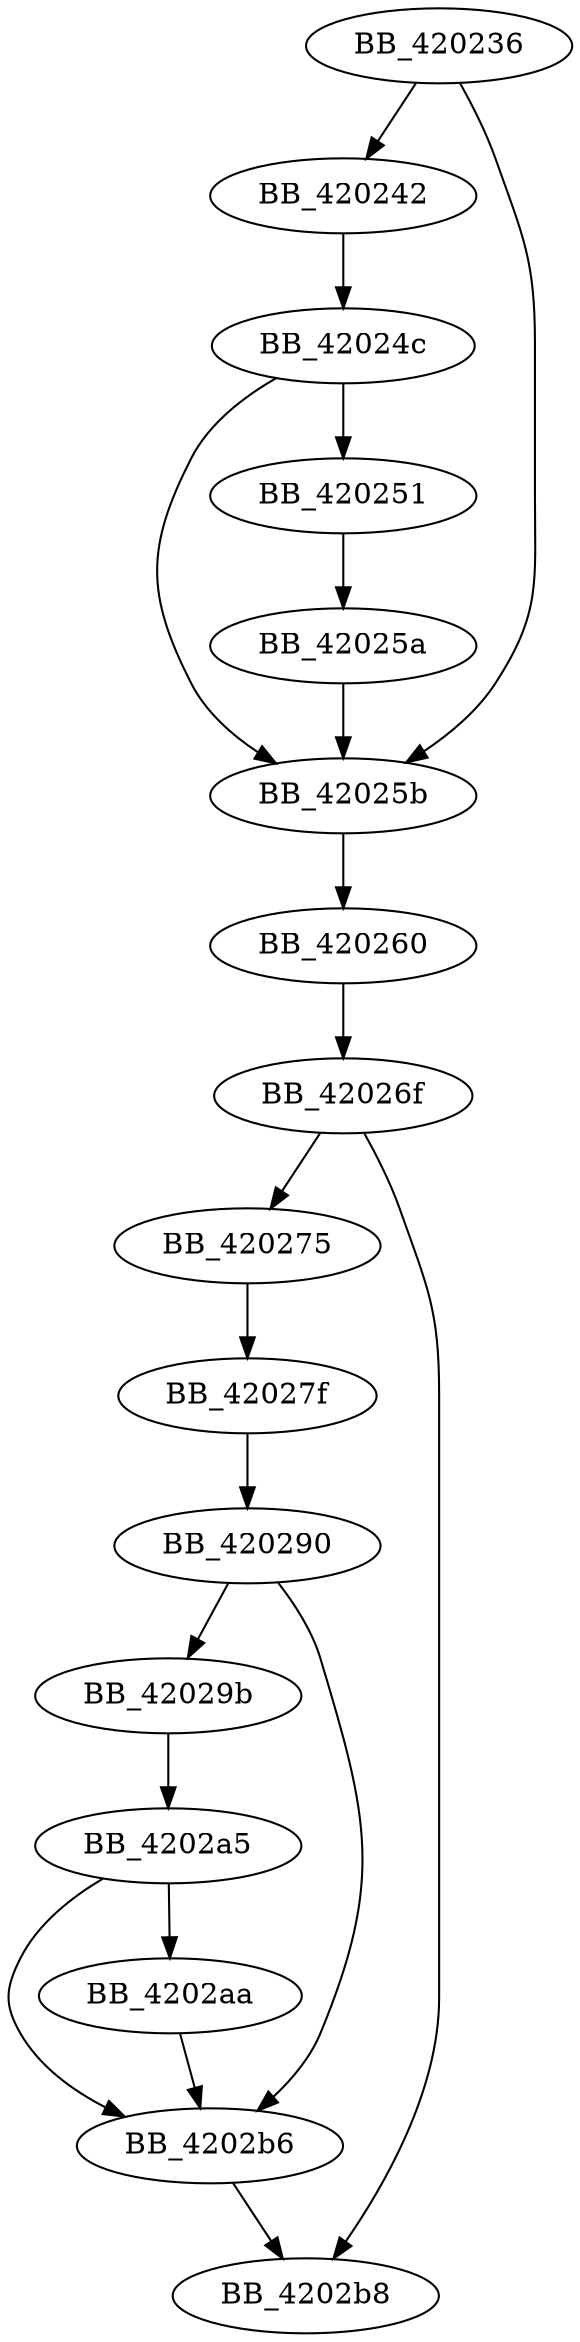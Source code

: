 DiGraph __cinit{
BB_420236->BB_420242
BB_420236->BB_42025b
BB_420242->BB_42024c
BB_42024c->BB_420251
BB_42024c->BB_42025b
BB_420251->BB_42025a
BB_42025a->BB_42025b
BB_42025b->BB_420260
BB_420260->BB_42026f
BB_42026f->BB_420275
BB_42026f->BB_4202b8
BB_420275->BB_42027f
BB_42027f->BB_420290
BB_420290->BB_42029b
BB_420290->BB_4202b6
BB_42029b->BB_4202a5
BB_4202a5->BB_4202aa
BB_4202a5->BB_4202b6
BB_4202aa->BB_4202b6
BB_4202b6->BB_4202b8
}
